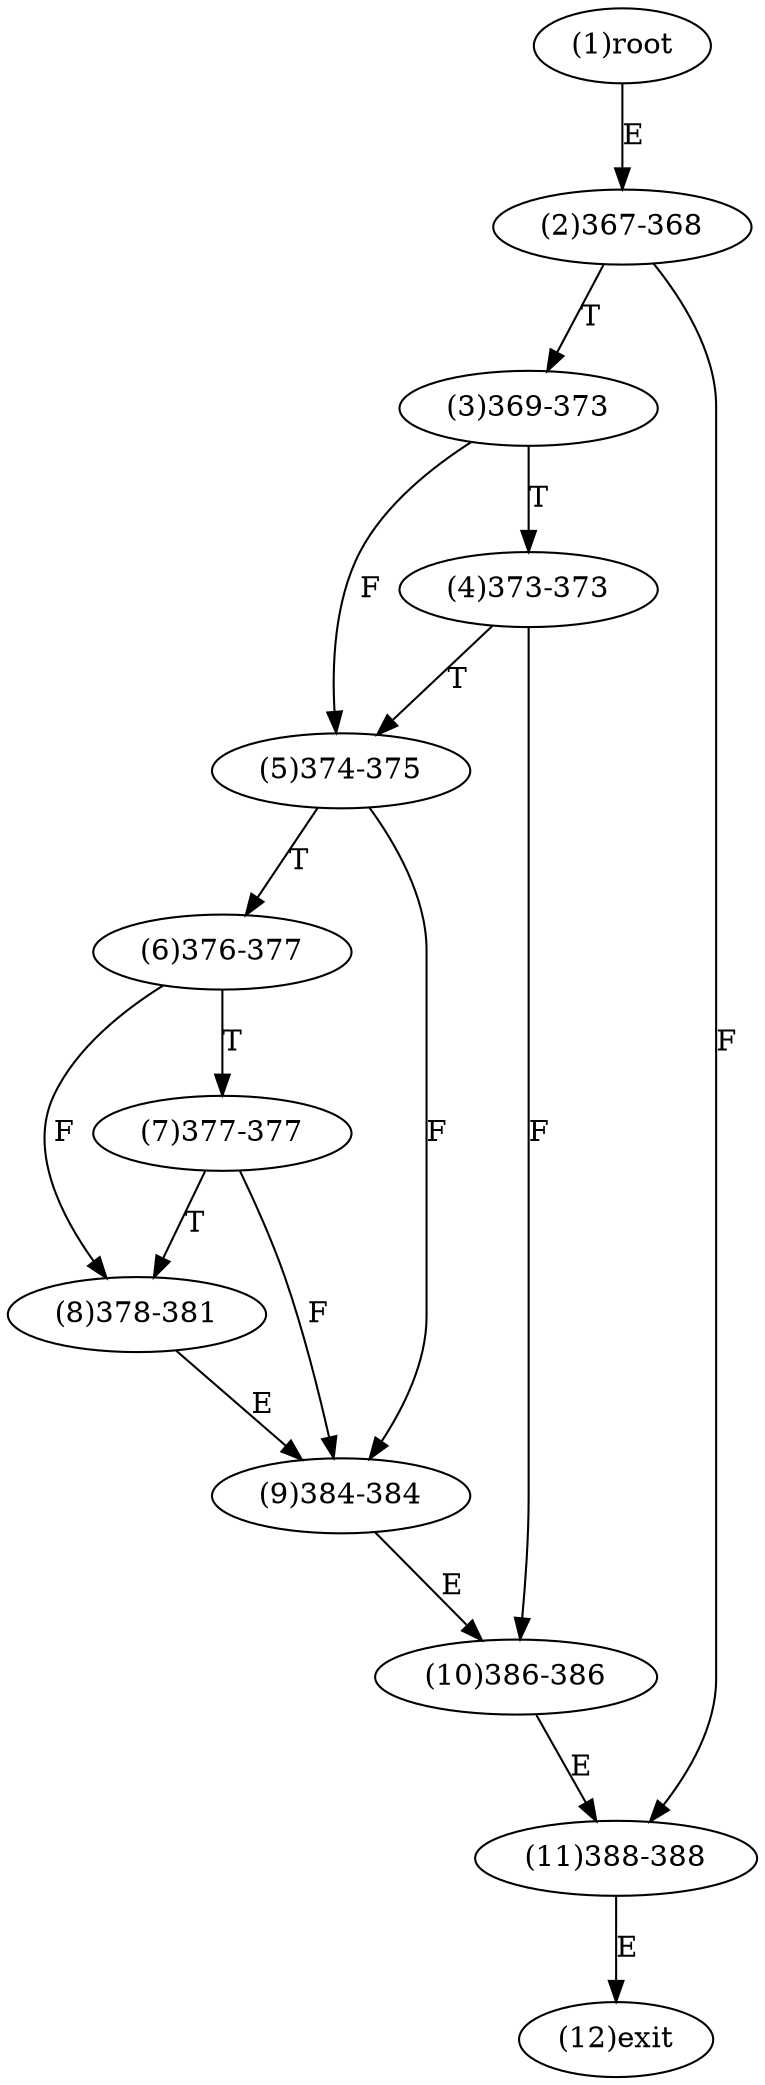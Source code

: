 digraph "" { 
1[ label="(1)root"];
2[ label="(2)367-368"];
3[ label="(3)369-373"];
4[ label="(4)373-373"];
5[ label="(5)374-375"];
6[ label="(6)376-377"];
7[ label="(7)377-377"];
8[ label="(8)378-381"];
9[ label="(9)384-384"];
10[ label="(10)386-386"];
11[ label="(11)388-388"];
12[ label="(12)exit"];
1->2[ label="E"];
2->11[ label="F"];
2->3[ label="T"];
3->5[ label="F"];
3->4[ label="T"];
4->10[ label="F"];
4->5[ label="T"];
5->9[ label="F"];
5->6[ label="T"];
6->8[ label="F"];
6->7[ label="T"];
7->9[ label="F"];
7->8[ label="T"];
8->9[ label="E"];
9->10[ label="E"];
10->11[ label="E"];
11->12[ label="E"];
}